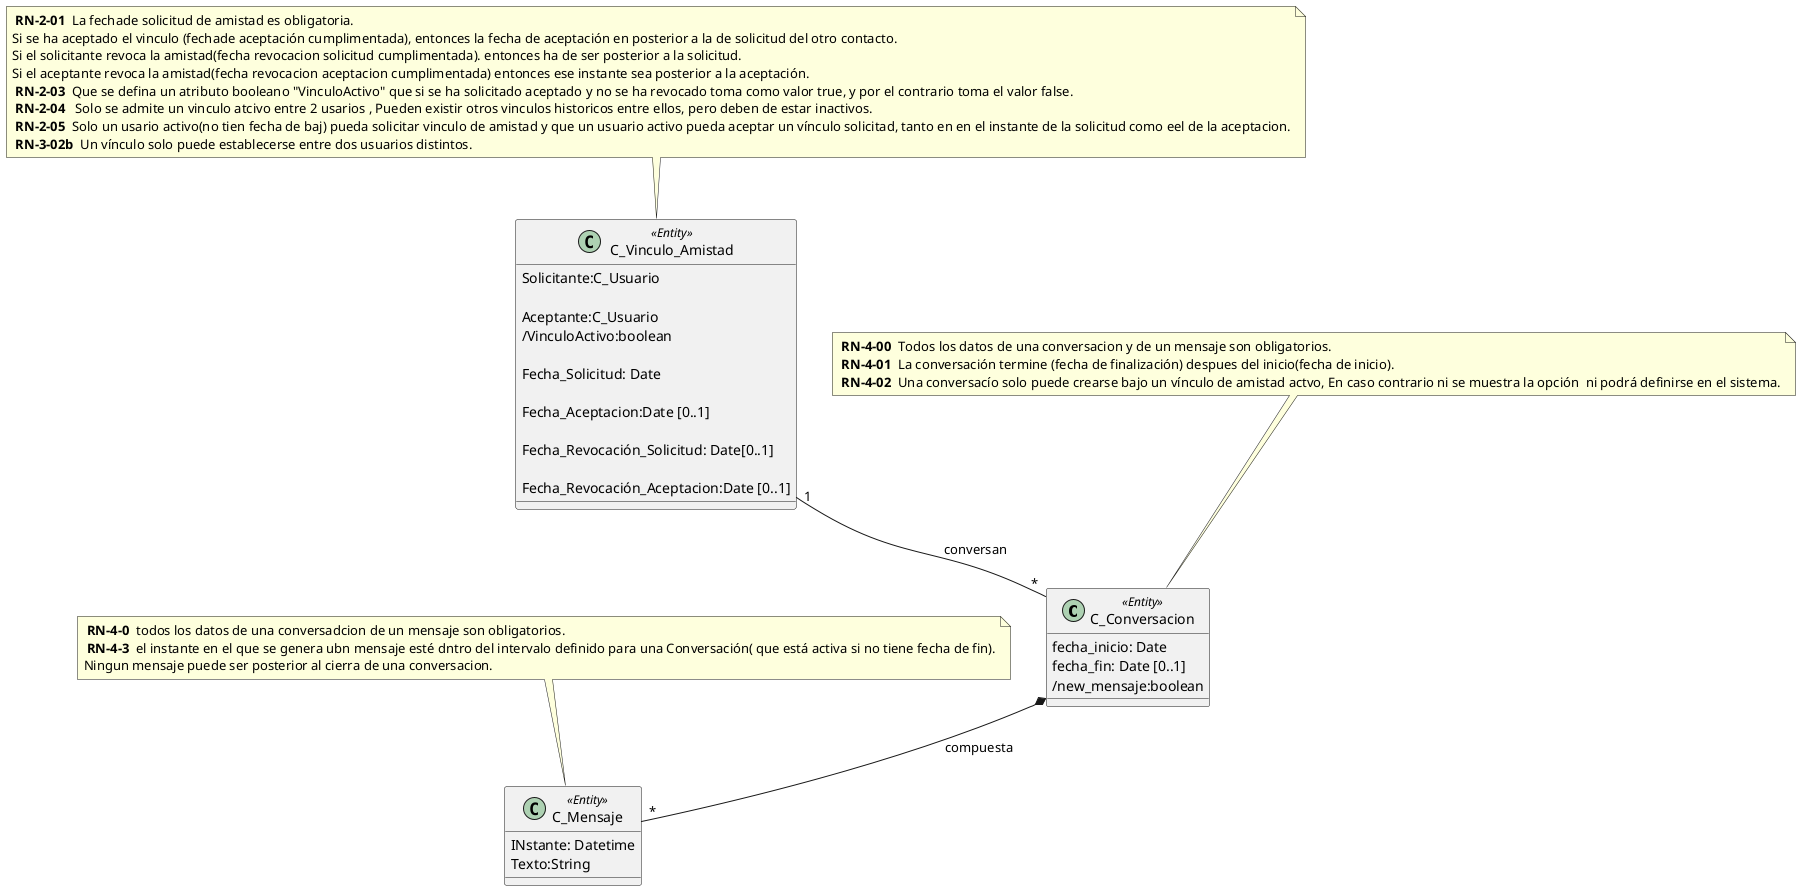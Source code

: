 @startuml
/'la autora es imane Alouane'/
class C_Conversacion<<Entity>>{ 
/'
se deducen de la asociacion , así que no hace falta ponerlos 
Participante1:C_Usuario 

Participante2:C_Usuario 
'/

fecha_inicio: Date 
fecha_fin: Date [0..1] 
/new_mensaje:boolean 

} 

class C_Mensaje<<Entity>>{ 
INstante: Datetime
/'
igualr que con conversaciones, creo que no hacen falta
emisor:C_Usuario
receptor:C_Usuario
'/
Texto:String 

     

} 

Class C_Vinculo_Amistad<<Entity>>{ 

Solicitante:C_Usuario 

Aceptante:C_Usuario 
/VinculoActivo:boolean 

Fecha_Solicitud: Date 

Fecha_Aceptacion:Date [0..1] 

Fecha_Revocación_Solicitud: Date[0..1] 

Fecha_Revocación_Aceptacion:Date [0..1]

} 

note as RN_vinculos
<b> RN-2-01 </b> La fechade solicitud de amistad es obligatoria.
Si se ha aceptado el vinculo (fechade aceptación cumplimentada), entonces la fecha de aceptación en posterior a la de solicitud del otro contacto.
Si el solicitante revoca la amistad(fecha revocacion solicitud cumplimentada). entonces ha de ser posterior a la solicitud.
Si el aceptante revoca la amistad(fecha revocacion aceptacion cumplimentada) entonces ese instante sea posterior a la aceptación.
<b> RN-2-03 </b> Que se defina un atributo booleano "VinculoActivo" que si se ha solicitado aceptado y no se ha revocado toma como valor true, y por el contrario toma el valor false.
<b> RN-2-04  </b> Solo se admite un vinculo atcivo entre 2 usarios , Pueden existir otros vinculos historicos entre ellos, pero deben de estar inactivos.
<b> RN-2-05 </b> Solo un usario activo(no tien fecha de baj) pueda solicitar vinculo de amistad y que un usuario activo pueda aceptar un vínculo solicitad, tanto en en el instante de la solicitud como eel de la aceptacion.
<b> RN-3-02b </b> Un vínculo solo puede establecerse entre dos usuarios distintos.
end note


note as RN_conversaciones
<b> RN-4-00 </b> Todos los datos de una conversacion y de un mensaje son obligatorios.
<b> RN-4-01 </b> La conversación termine (fecha de finalización) despues del inicio(fecha de inicio).
<b> RN-4-02 </b> Una conversacío solo puede crearse bajo un vínculo de amistad actvo, En caso contrario ni se muestra la opción  ni podrá definirse en el sistema.
end note

note as RN_mensajes
<b> RN-4-0 </b> todos los datos de una conversadcion de un mensaje son obligatorios.
<b> RN-4-3 </b> el instante en el que se genera ubn mensaje esté dntro del intervalo definido para una Conversación( que está activa si no tiene fecha de fin).
Ningun mensaje puede ser posterior al cierra de una conversacion.
end note


RN_vinculos -- C_Vinculo_Amistad
RN_conversaciones --C_Conversacion
RN_mensajes -- C_Mensaje


C_Conversacion*--"*"C_Mensaje:compuesta

C_Vinculo_Amistad"1"--"*"C_Conversacion:conversan
@enduml 
